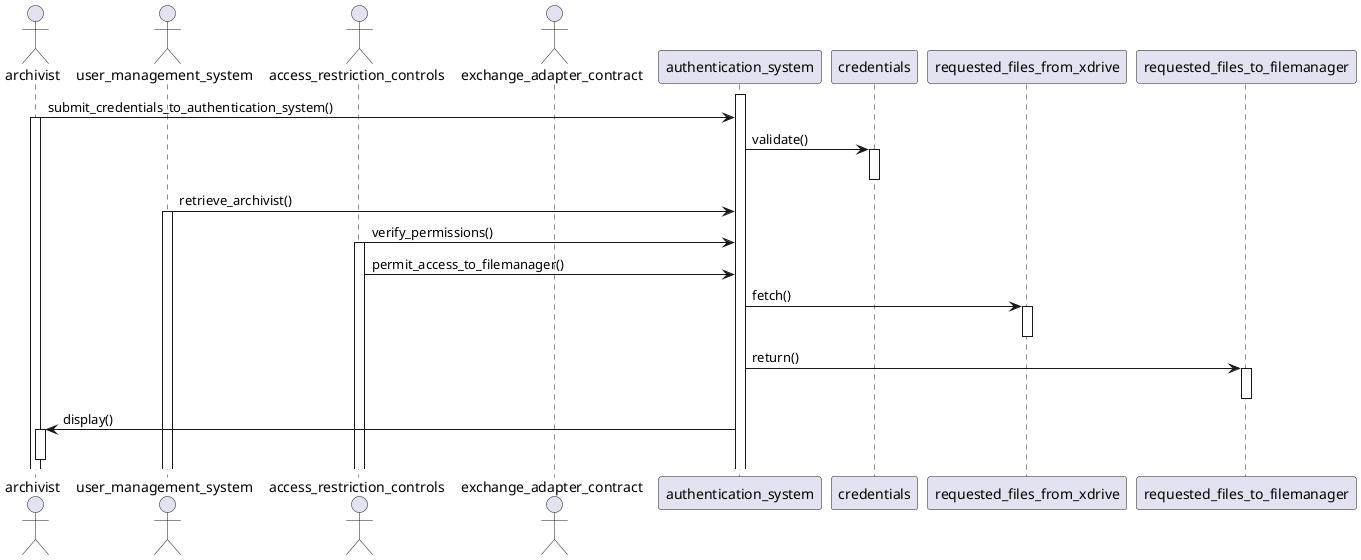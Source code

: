 @startuml
actor archivist
actor user_management_system
actor access_restriction_controls
actor exchange_adapter_contract
participant authentication_system
activate authentication_system
archivist -> authentication_system: submit_credentials_to_authentication_system()
activate archivist
participant credentials
authentication_system -> credentials: validate()
activate credentials
deactivate credentials
user_management_system -> authentication_system: retrieve_archivist()
activate user_management_system
access_restriction_controls -> authentication_system: verify_permissions()
activate access_restriction_controls
access_restriction_controls -> authentication_system: permit_access_to_filemanager()
participant requested_files_from_xdrive
authentication_system -> requested_files_from_xdrive: fetch()
activate requested_files_from_xdrive
deactivate requested_files_from_xdrive
participant requested_files_to_filemanager
authentication_system -> requested_files_to_filemanager: return()
activate requested_files_to_filemanager
deactivate requested_files_to_filemanager
authentication_system -> archivist: display()
activate archivist
deactivate archivist
@enduml
